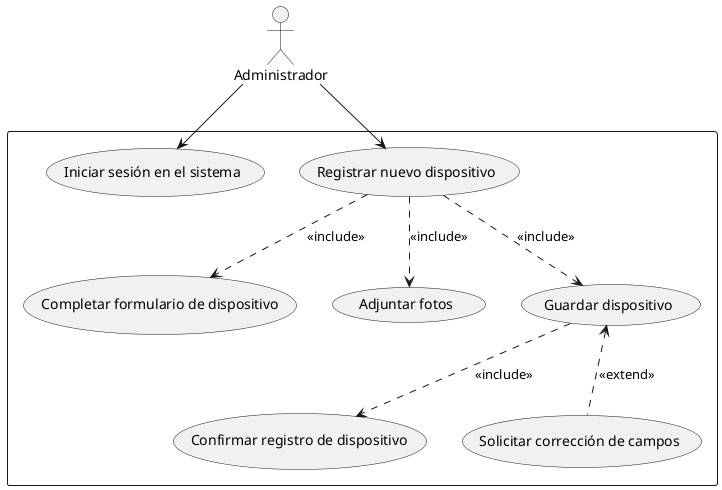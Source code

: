 'coloque inicio de sesion aparte porque en la letra dice el "usuario tiene acceso al sistema", y para enfocarme mejor solo en paso de registro
@startuml
actor Administrador

rectangle {
    Administrador --> (Iniciar sesión en el sistema)
    Administrador --> (Registrar nuevo dispositivo)

    (Registrar nuevo dispositivo) ..> (Completar formulario de dispositivo): <<include>>
    (Registrar nuevo dispositivo) ..> (Adjuntar fotos) : <<include>>
    (Registrar nuevo dispositivo) ..> (Guardar dispositivo): <<include>>
    (Guardar dispositivo) ..> (Confirmar registro de dispositivo): <<include>>

    (Guardar dispositivo) <.. (Solicitar corrección de campos): <<extend>>

}

@enduml


@startuml
actor Administrador

rectangle {
    Administrador --> (Registrar reparación de dispositivo)
    (Registrar reparación de dispositivo) ..> (Acceder al inventario): <<include>>
    (Registrar reparación de dispositivo) ..> (Seleccionar dispositivo reparado): <<include>>
    (Registrar reparación de dispositivo) ..> (Marcar como reparado): <<include>>
    (Registrar reparación de dispositivo) ..> (Adjuntar fotos) : <<include>>
    (Registrar reparación de dispositivo) ..> (Guardar cambios): <<include>>
    (Guardar cambios) ..> (Confirmar actualización de estado): <<include>>

    (Guardar cambios) <.. (Guardar como borrador): <<extend>>
}
@enduml

' 3 corregido
@startuml
actor Administrador

rectangle {
    Administrador --> (Publicar dispositivo)
    (Publicar dispositivo) ..> (Acceder a publicaciones): <<include>>
    (Publicar dispositivo) ..> (Seleccionar "Crear nueva"): <<include>>
    (Publicar dispositivo) ..> (Escoger dispositivo del inventario): <<include>>
    (Publicar dispositivo) ..> (Completar ficha de publicación): <<include>>
    (Publicar dispositivo) ..> (Adjuntar fotos): <<include>>
    (Publicar dispositivo) ..> (Confirmar publicación): <<include>>

    (Confirmar publicación) <.. (Solicitar corrección de errores): <<extend>>
    (Confirmar publicación) <.. (Guardar como borrador): <<extend>>
}
@enduml

'es el 4 pero corregido
@startuml
actor Administrador

rectangle {
    Administrador --> (Responder consulta de cliente)
    (Responder consulta de cliente) ..> (Revisar bandeja de mensajes): <<include>>
    (Responder consulta de cliente) ..> (Abrir consulta): <<include>>
    (Responder consulta de cliente) ..> (Leer y evaluar pregunta): <<include>>
    (Responder consulta de cliente) ..> (Responder por canal correspondiente): <<inlcude>>

    (Responder por canal correspondiente) <.. (Marcar conversación como inactiva): <<extend>>
    (Responder por canal correspondiente) <.. (Utilizar canal alternativo): <<extend>>
}
@enduml

' es el 5 pero corregido
@startuml
actor Administrador
rectangle {
    Administrador --> (Registrar venta del dispositivo)
    (Registrar venta del dispositivo) ..> (Seleccionar dispositivo vendido): <<include>>
    (Registrar venta del dispositivo) ..> (Ingresar datos del cliente): <<include>>
    (Registrar venta del dispositivo) ..> (Registrar forma de pago y monto): <<include>>
    (Registrar venta del dispositivo) ..> (Confirmar operación): <<include>>
    (Confirmar operación) ..> (Actualizar inventario y marcar como vendido): <<include>>

    (Confirmar operación) <.. (Emitir constancia manual): <<extend>>
}
@enduml


'este es el DIAGARMA GENERAL pero corregido
@startuml
left to right direction

actor Administrador
actor Cliente

rectangle {
    ' Casos de uso principales
    Administrador --> (Registrar nuevo dispositivo)
    Administrador --> (Marcar dispositivo como reparado)
    Administrador --> (Publicar dispositivo en venta)
    Administrador --> (Responder consulta de cliente)
    Administrador --> (Registrar venta del dispositivo)

    Cliente --> (Realizar consulta)
}

note as N1
"Realizar consulta" es un caso de uso
externo iniciado por el cliente fuera del sistema.
end note

@enduml
